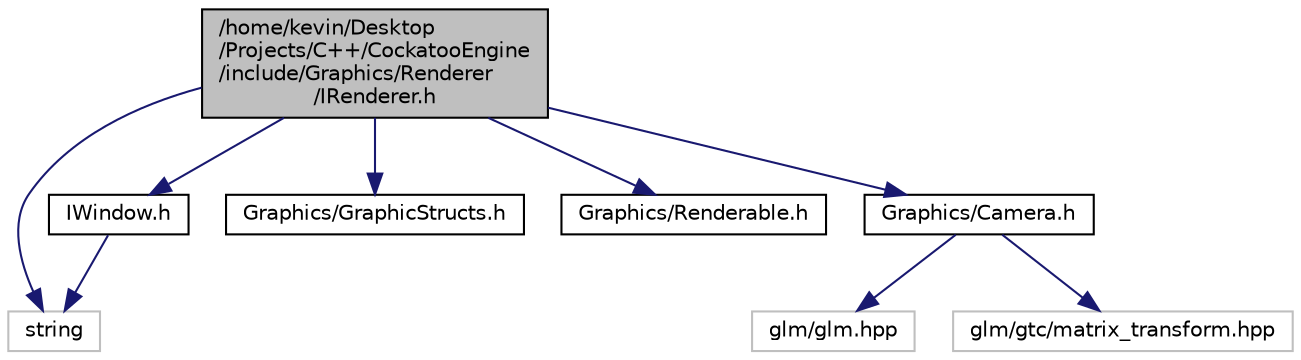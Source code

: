 digraph "/home/kevin/Desktop/Projects/C++/CockatooEngine/include/Graphics/Renderer/IRenderer.h"
{
  edge [fontname="Helvetica",fontsize="10",labelfontname="Helvetica",labelfontsize="10"];
  node [fontname="Helvetica",fontsize="10",shape=record];
  Node1 [label="/home/kevin/Desktop\l/Projects/C++/CockatooEngine\l/include/Graphics/Renderer\l/IRenderer.h",height=0.2,width=0.4,color="black", fillcolor="grey75", style="filled", fontcolor="black"];
  Node1 -> Node2 [color="midnightblue",fontsize="10",style="solid"];
  Node2 [label="string",height=0.2,width=0.4,color="grey75", fillcolor="white", style="filled"];
  Node1 -> Node3 [color="midnightblue",fontsize="10",style="solid"];
  Node3 [label="IWindow.h",height=0.2,width=0.4,color="black", fillcolor="white", style="filled",URL="$IWindow_8h.html"];
  Node3 -> Node2 [color="midnightblue",fontsize="10",style="solid"];
  Node1 -> Node4 [color="midnightblue",fontsize="10",style="solid"];
  Node4 [label="Graphics/GraphicStructs.h",height=0.2,width=0.4,color="black", fillcolor="white", style="filled",URL="$GraphicStructs_8h.html"];
  Node1 -> Node5 [color="midnightblue",fontsize="10",style="solid"];
  Node5 [label="Graphics/Renderable.h",height=0.2,width=0.4,color="black", fillcolor="white", style="filled",URL="$Renderable_8h.html"];
  Node1 -> Node6 [color="midnightblue",fontsize="10",style="solid"];
  Node6 [label="Graphics/Camera.h",height=0.2,width=0.4,color="black", fillcolor="white", style="filled",URL="$Camera_8h.html"];
  Node6 -> Node7 [color="midnightblue",fontsize="10",style="solid"];
  Node7 [label="glm/glm.hpp",height=0.2,width=0.4,color="grey75", fillcolor="white", style="filled"];
  Node6 -> Node8 [color="midnightblue",fontsize="10",style="solid"];
  Node8 [label="glm/gtc/matrix_transform.hpp",height=0.2,width=0.4,color="grey75", fillcolor="white", style="filled"];
}
